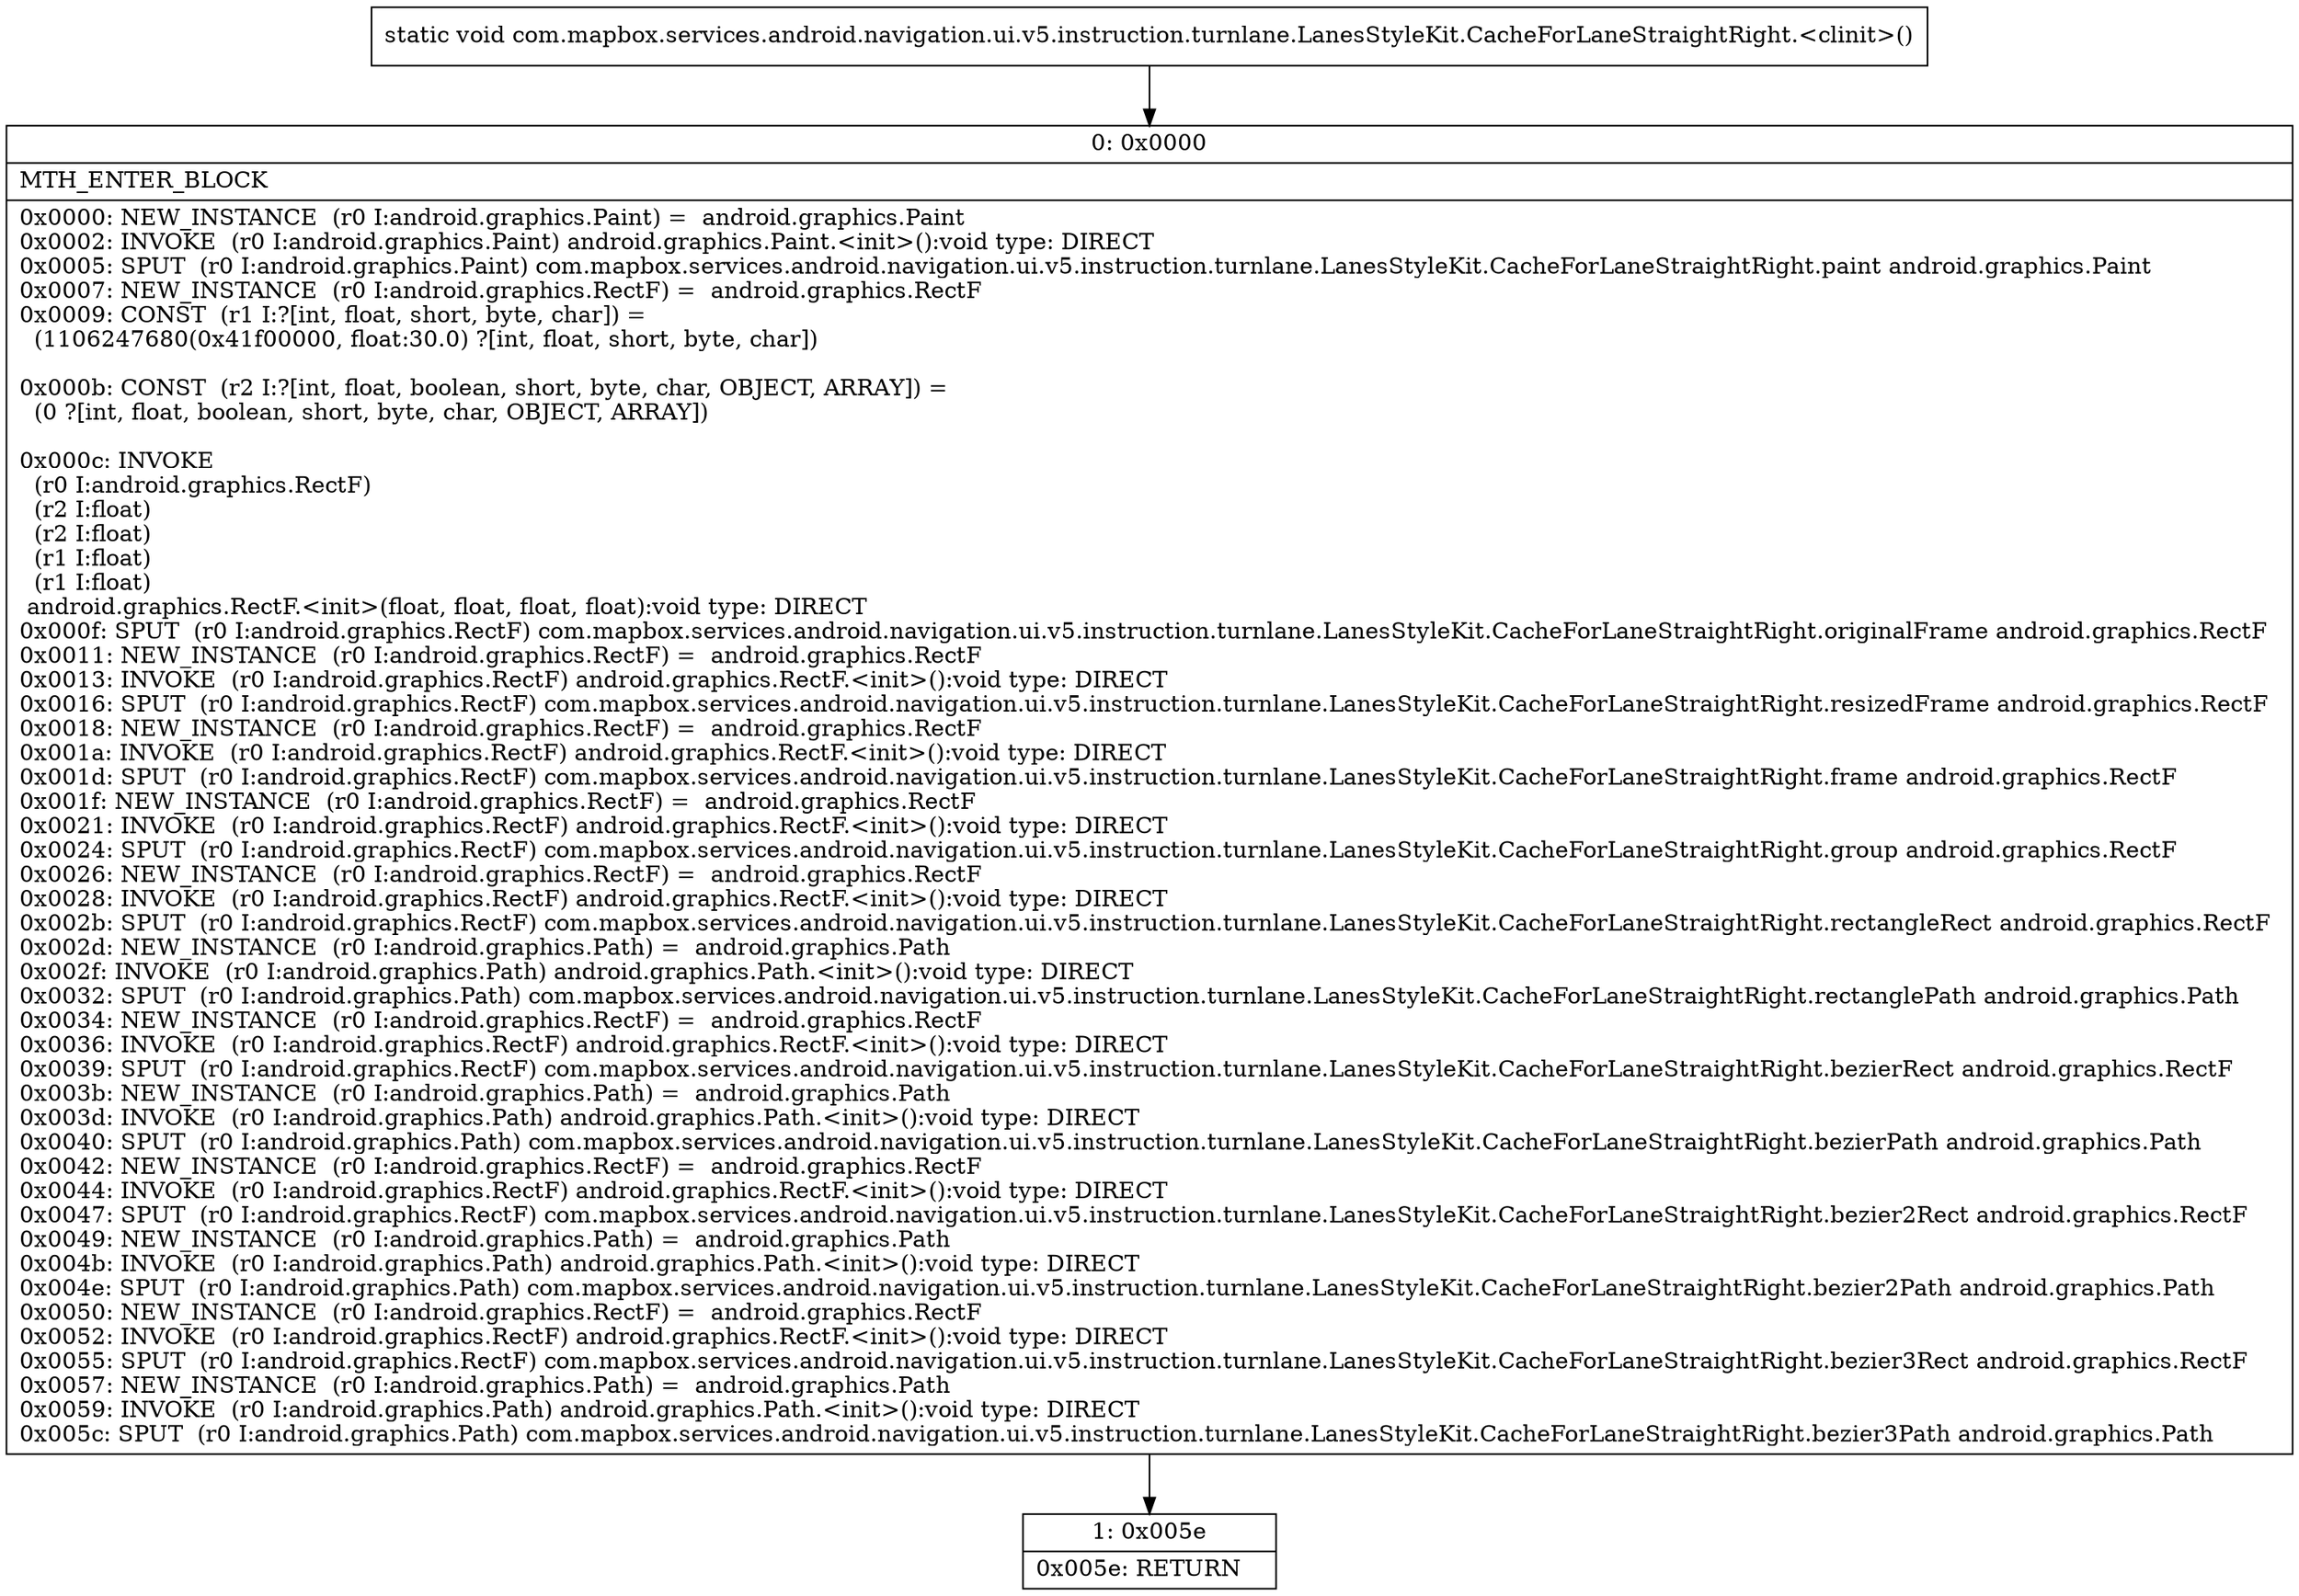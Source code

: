 digraph "CFG forcom.mapbox.services.android.navigation.ui.v5.instruction.turnlane.LanesStyleKit.CacheForLaneStraightRight.\<clinit\>()V" {
Node_0 [shape=record,label="{0\:\ 0x0000|MTH_ENTER_BLOCK\l|0x0000: NEW_INSTANCE  (r0 I:android.graphics.Paint) =  android.graphics.Paint \l0x0002: INVOKE  (r0 I:android.graphics.Paint) android.graphics.Paint.\<init\>():void type: DIRECT \l0x0005: SPUT  (r0 I:android.graphics.Paint) com.mapbox.services.android.navigation.ui.v5.instruction.turnlane.LanesStyleKit.CacheForLaneStraightRight.paint android.graphics.Paint \l0x0007: NEW_INSTANCE  (r0 I:android.graphics.RectF) =  android.graphics.RectF \l0x0009: CONST  (r1 I:?[int, float, short, byte, char]) = \l  (1106247680(0x41f00000, float:30.0) ?[int, float, short, byte, char])\l \l0x000b: CONST  (r2 I:?[int, float, boolean, short, byte, char, OBJECT, ARRAY]) = \l  (0 ?[int, float, boolean, short, byte, char, OBJECT, ARRAY])\l \l0x000c: INVOKE  \l  (r0 I:android.graphics.RectF)\l  (r2 I:float)\l  (r2 I:float)\l  (r1 I:float)\l  (r1 I:float)\l android.graphics.RectF.\<init\>(float, float, float, float):void type: DIRECT \l0x000f: SPUT  (r0 I:android.graphics.RectF) com.mapbox.services.android.navigation.ui.v5.instruction.turnlane.LanesStyleKit.CacheForLaneStraightRight.originalFrame android.graphics.RectF \l0x0011: NEW_INSTANCE  (r0 I:android.graphics.RectF) =  android.graphics.RectF \l0x0013: INVOKE  (r0 I:android.graphics.RectF) android.graphics.RectF.\<init\>():void type: DIRECT \l0x0016: SPUT  (r0 I:android.graphics.RectF) com.mapbox.services.android.navigation.ui.v5.instruction.turnlane.LanesStyleKit.CacheForLaneStraightRight.resizedFrame android.graphics.RectF \l0x0018: NEW_INSTANCE  (r0 I:android.graphics.RectF) =  android.graphics.RectF \l0x001a: INVOKE  (r0 I:android.graphics.RectF) android.graphics.RectF.\<init\>():void type: DIRECT \l0x001d: SPUT  (r0 I:android.graphics.RectF) com.mapbox.services.android.navigation.ui.v5.instruction.turnlane.LanesStyleKit.CacheForLaneStraightRight.frame android.graphics.RectF \l0x001f: NEW_INSTANCE  (r0 I:android.graphics.RectF) =  android.graphics.RectF \l0x0021: INVOKE  (r0 I:android.graphics.RectF) android.graphics.RectF.\<init\>():void type: DIRECT \l0x0024: SPUT  (r0 I:android.graphics.RectF) com.mapbox.services.android.navigation.ui.v5.instruction.turnlane.LanesStyleKit.CacheForLaneStraightRight.group android.graphics.RectF \l0x0026: NEW_INSTANCE  (r0 I:android.graphics.RectF) =  android.graphics.RectF \l0x0028: INVOKE  (r0 I:android.graphics.RectF) android.graphics.RectF.\<init\>():void type: DIRECT \l0x002b: SPUT  (r0 I:android.graphics.RectF) com.mapbox.services.android.navigation.ui.v5.instruction.turnlane.LanesStyleKit.CacheForLaneStraightRight.rectangleRect android.graphics.RectF \l0x002d: NEW_INSTANCE  (r0 I:android.graphics.Path) =  android.graphics.Path \l0x002f: INVOKE  (r0 I:android.graphics.Path) android.graphics.Path.\<init\>():void type: DIRECT \l0x0032: SPUT  (r0 I:android.graphics.Path) com.mapbox.services.android.navigation.ui.v5.instruction.turnlane.LanesStyleKit.CacheForLaneStraightRight.rectanglePath android.graphics.Path \l0x0034: NEW_INSTANCE  (r0 I:android.graphics.RectF) =  android.graphics.RectF \l0x0036: INVOKE  (r0 I:android.graphics.RectF) android.graphics.RectF.\<init\>():void type: DIRECT \l0x0039: SPUT  (r0 I:android.graphics.RectF) com.mapbox.services.android.navigation.ui.v5.instruction.turnlane.LanesStyleKit.CacheForLaneStraightRight.bezierRect android.graphics.RectF \l0x003b: NEW_INSTANCE  (r0 I:android.graphics.Path) =  android.graphics.Path \l0x003d: INVOKE  (r0 I:android.graphics.Path) android.graphics.Path.\<init\>():void type: DIRECT \l0x0040: SPUT  (r0 I:android.graphics.Path) com.mapbox.services.android.navigation.ui.v5.instruction.turnlane.LanesStyleKit.CacheForLaneStraightRight.bezierPath android.graphics.Path \l0x0042: NEW_INSTANCE  (r0 I:android.graphics.RectF) =  android.graphics.RectF \l0x0044: INVOKE  (r0 I:android.graphics.RectF) android.graphics.RectF.\<init\>():void type: DIRECT \l0x0047: SPUT  (r0 I:android.graphics.RectF) com.mapbox.services.android.navigation.ui.v5.instruction.turnlane.LanesStyleKit.CacheForLaneStraightRight.bezier2Rect android.graphics.RectF \l0x0049: NEW_INSTANCE  (r0 I:android.graphics.Path) =  android.graphics.Path \l0x004b: INVOKE  (r0 I:android.graphics.Path) android.graphics.Path.\<init\>():void type: DIRECT \l0x004e: SPUT  (r0 I:android.graphics.Path) com.mapbox.services.android.navigation.ui.v5.instruction.turnlane.LanesStyleKit.CacheForLaneStraightRight.bezier2Path android.graphics.Path \l0x0050: NEW_INSTANCE  (r0 I:android.graphics.RectF) =  android.graphics.RectF \l0x0052: INVOKE  (r0 I:android.graphics.RectF) android.graphics.RectF.\<init\>():void type: DIRECT \l0x0055: SPUT  (r0 I:android.graphics.RectF) com.mapbox.services.android.navigation.ui.v5.instruction.turnlane.LanesStyleKit.CacheForLaneStraightRight.bezier3Rect android.graphics.RectF \l0x0057: NEW_INSTANCE  (r0 I:android.graphics.Path) =  android.graphics.Path \l0x0059: INVOKE  (r0 I:android.graphics.Path) android.graphics.Path.\<init\>():void type: DIRECT \l0x005c: SPUT  (r0 I:android.graphics.Path) com.mapbox.services.android.navigation.ui.v5.instruction.turnlane.LanesStyleKit.CacheForLaneStraightRight.bezier3Path android.graphics.Path \l}"];
Node_1 [shape=record,label="{1\:\ 0x005e|0x005e: RETURN   \l}"];
MethodNode[shape=record,label="{static void com.mapbox.services.android.navigation.ui.v5.instruction.turnlane.LanesStyleKit.CacheForLaneStraightRight.\<clinit\>() }"];
MethodNode -> Node_0;
Node_0 -> Node_1;
}

